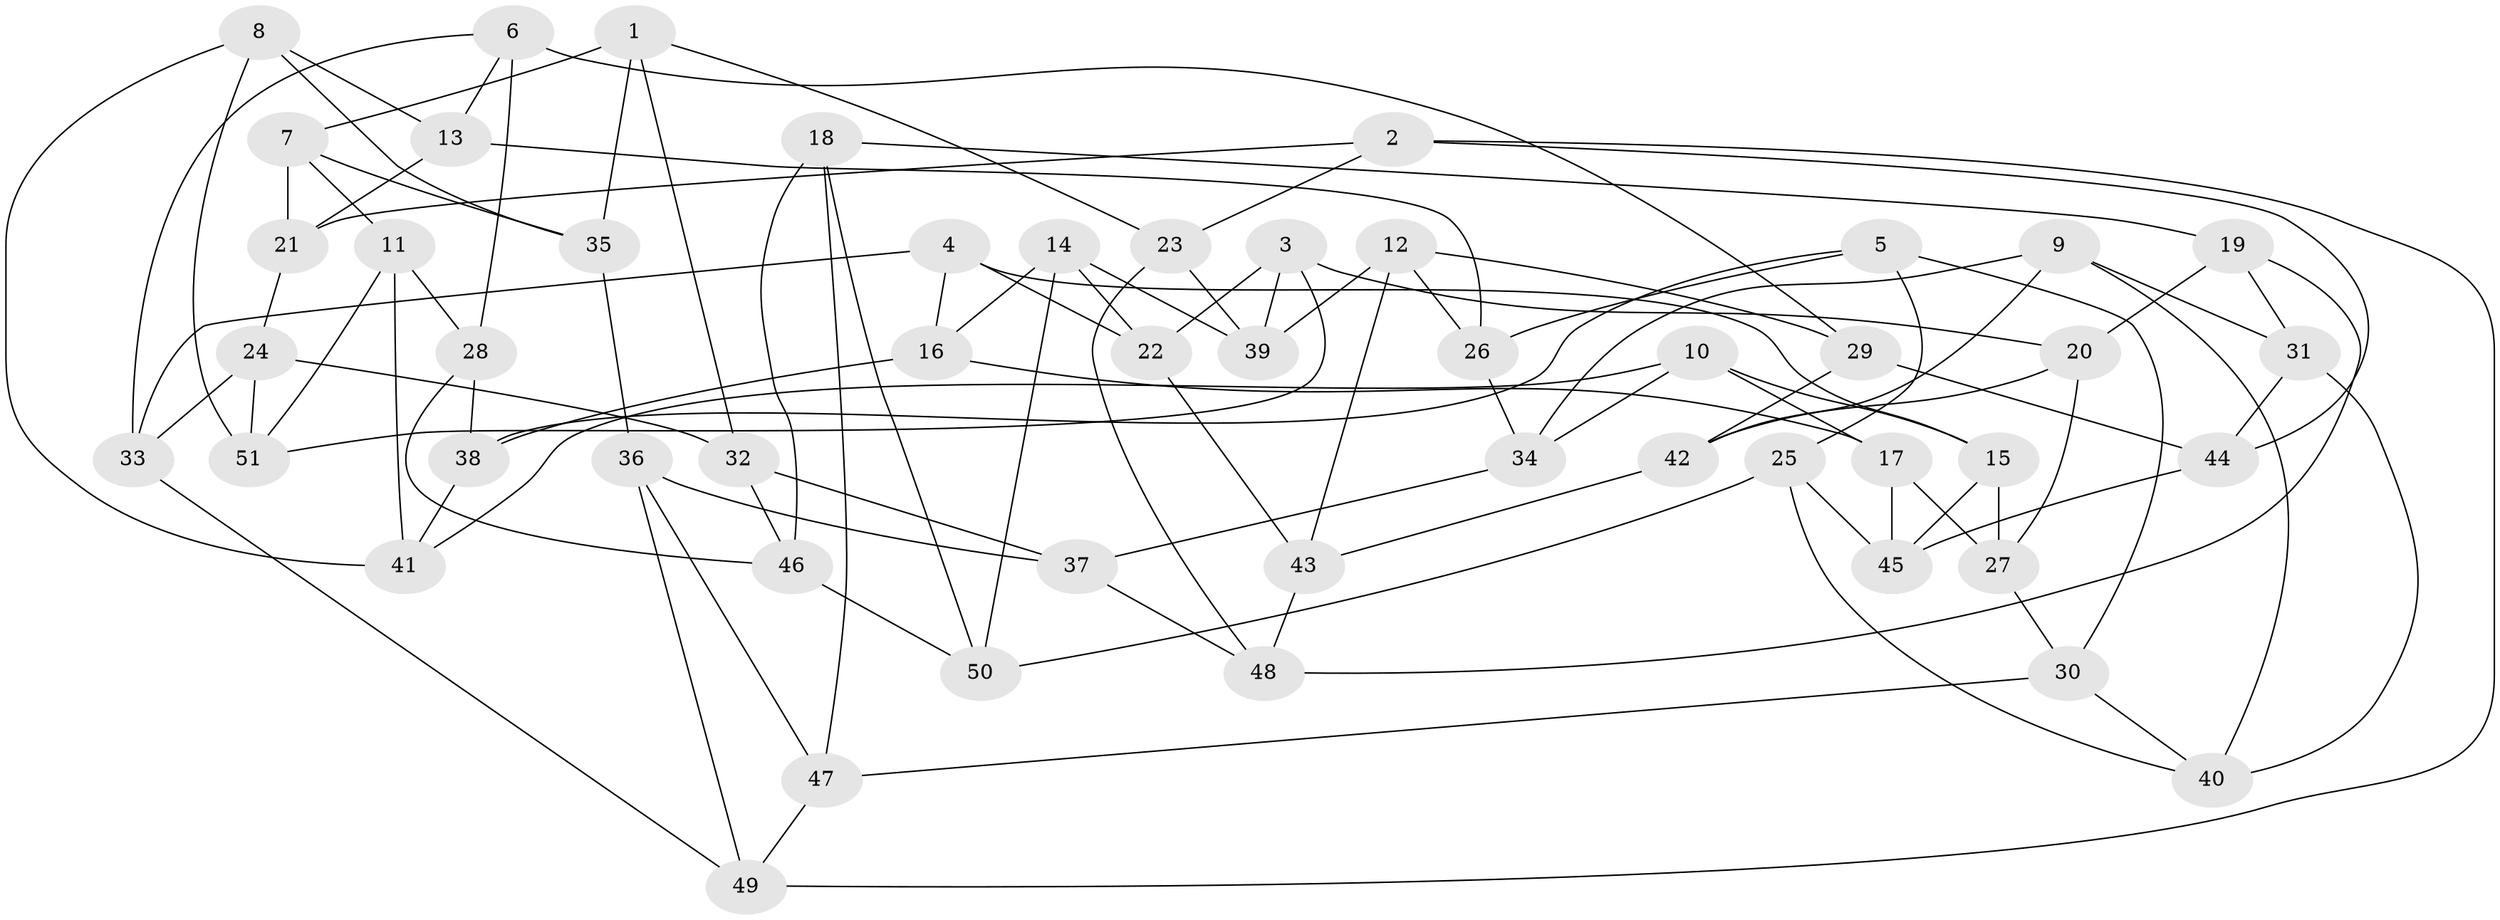 // coarse degree distribution, {3: 0.35, 4: 0.25, 2: 0.05, 6: 0.1, 9: 0.05, 7: 0.05, 5: 0.15}
// Generated by graph-tools (version 1.1) at 2025/01/03/04/25 22:01:33]
// undirected, 51 vertices, 102 edges
graph export_dot {
graph [start="1"]
  node [color=gray90,style=filled];
  1;
  2;
  3;
  4;
  5;
  6;
  7;
  8;
  9;
  10;
  11;
  12;
  13;
  14;
  15;
  16;
  17;
  18;
  19;
  20;
  21;
  22;
  23;
  24;
  25;
  26;
  27;
  28;
  29;
  30;
  31;
  32;
  33;
  34;
  35;
  36;
  37;
  38;
  39;
  40;
  41;
  42;
  43;
  44;
  45;
  46;
  47;
  48;
  49;
  50;
  51;
  1 -- 35;
  1 -- 7;
  1 -- 32;
  1 -- 23;
  2 -- 21;
  2 -- 23;
  2 -- 49;
  2 -- 44;
  3 -- 20;
  3 -- 39;
  3 -- 51;
  3 -- 22;
  4 -- 16;
  4 -- 22;
  4 -- 33;
  4 -- 15;
  5 -- 38;
  5 -- 30;
  5 -- 25;
  5 -- 26;
  6 -- 29;
  6 -- 28;
  6 -- 33;
  6 -- 13;
  7 -- 21;
  7 -- 11;
  7 -- 35;
  8 -- 51;
  8 -- 35;
  8 -- 41;
  8 -- 13;
  9 -- 42;
  9 -- 40;
  9 -- 34;
  9 -- 31;
  10 -- 34;
  10 -- 41;
  10 -- 17;
  10 -- 15;
  11 -- 41;
  11 -- 28;
  11 -- 51;
  12 -- 26;
  12 -- 39;
  12 -- 43;
  12 -- 29;
  13 -- 21;
  13 -- 26;
  14 -- 22;
  14 -- 50;
  14 -- 39;
  14 -- 16;
  15 -- 45;
  15 -- 27;
  16 -- 38;
  16 -- 17;
  17 -- 27;
  17 -- 45;
  18 -- 46;
  18 -- 47;
  18 -- 50;
  18 -- 19;
  19 -- 31;
  19 -- 20;
  19 -- 48;
  20 -- 27;
  20 -- 42;
  21 -- 24;
  22 -- 43;
  23 -- 39;
  23 -- 48;
  24 -- 51;
  24 -- 32;
  24 -- 33;
  25 -- 40;
  25 -- 45;
  25 -- 50;
  26 -- 34;
  27 -- 30;
  28 -- 38;
  28 -- 46;
  29 -- 42;
  29 -- 44;
  30 -- 47;
  30 -- 40;
  31 -- 40;
  31 -- 44;
  32 -- 46;
  32 -- 37;
  33 -- 49;
  34 -- 37;
  35 -- 36;
  36 -- 47;
  36 -- 37;
  36 -- 49;
  37 -- 48;
  38 -- 41;
  42 -- 43;
  43 -- 48;
  44 -- 45;
  46 -- 50;
  47 -- 49;
}
